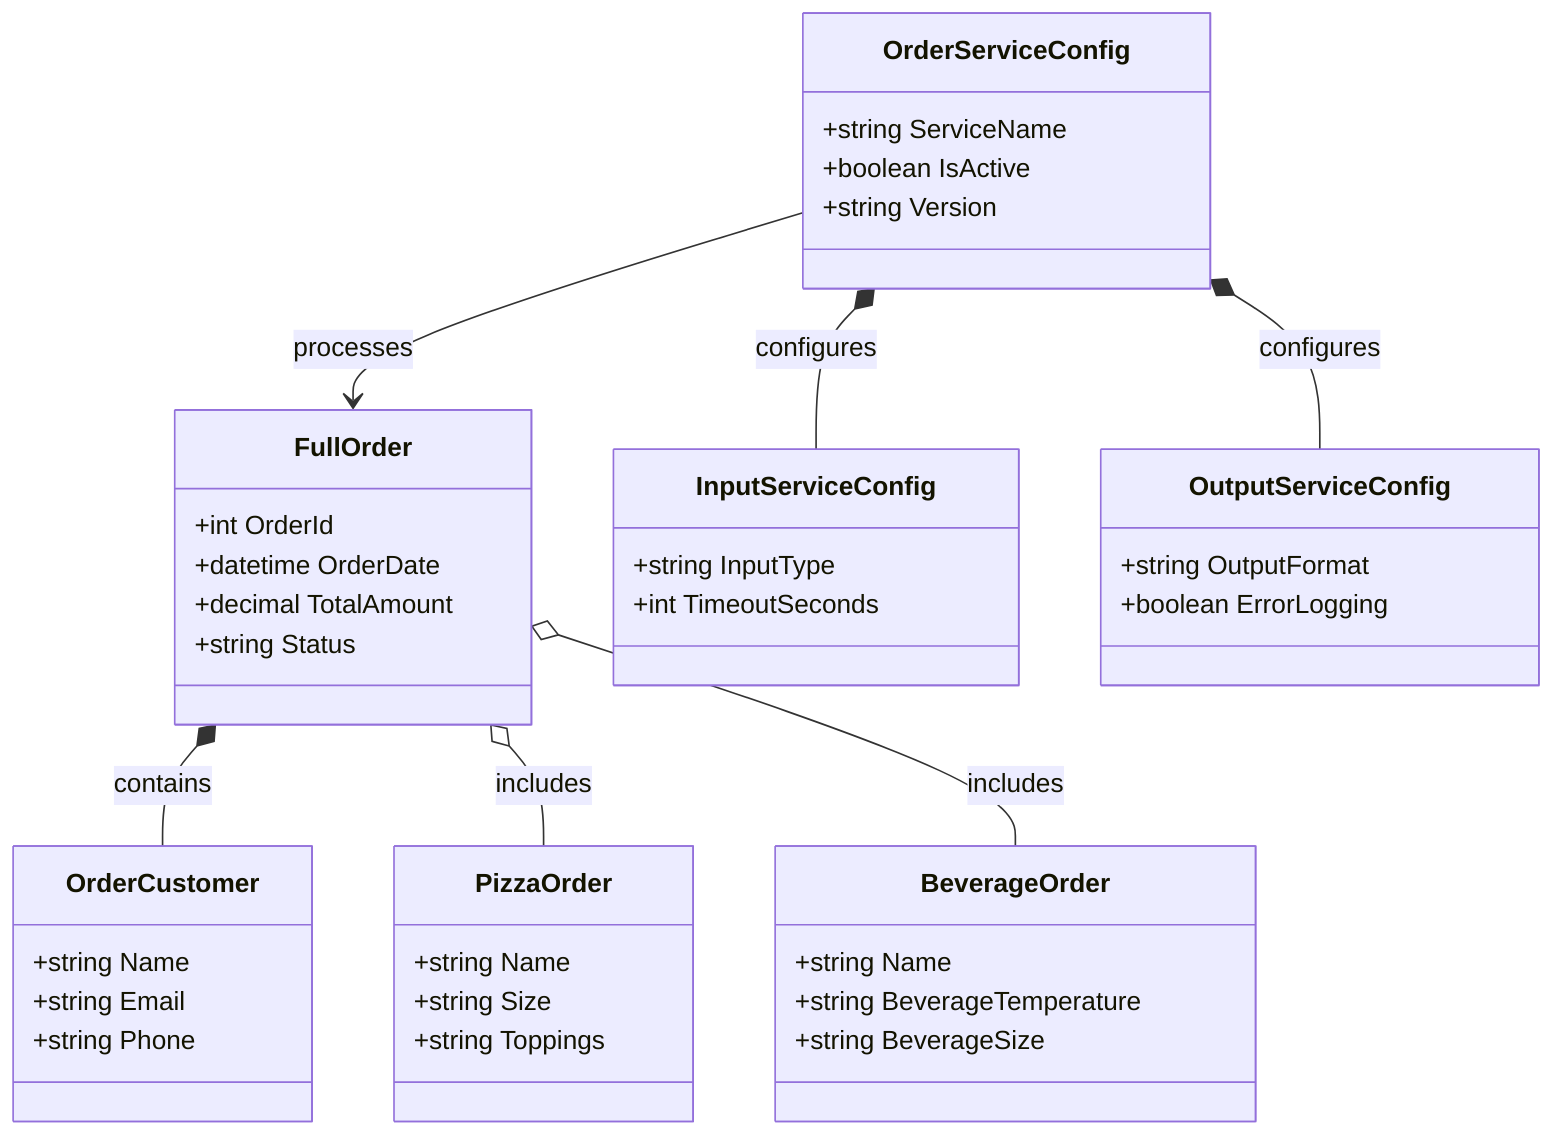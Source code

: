classDiagram
    %% Data Entities
    class OrderCustomer {
        +string Name
        +string Email
        +string Phone
    }
    
    class PizzaOrder {
        +string Name
        +string Size
        +string Toppings
    }
    
    class BeverageOrder {
        +string Name
        +string BeverageTemperature
        +string BeverageSize
    }
    
    class FullOrder {
        +int OrderId
        +datetime OrderDate
        +decimal TotalAmount
        +string Status
    }
    
    %% Service Configuration Entities
    class OrderServiceConfig {
        +string ServiceName
        +boolean IsActive
        +string Version
    }
    
    class InputServiceConfig {
        +string InputType
        +int TimeoutSeconds
    }
    
    class OutputServiceConfig {
        +string OutputFormat
        +boolean ErrorLogging
    }
    
    %% Composition Relationships
    FullOrder *-- OrderCustomer : contains
    FullOrder o-- PizzaOrder : includes
    FullOrder o-- BeverageOrder : includes
    
    %% Configuration Relationships
    OrderServiceConfig --> FullOrder : processes
    OrderServiceConfig *-- InputServiceConfig : configures
    OrderServiceConfig *-- OutputServiceConfig : configures